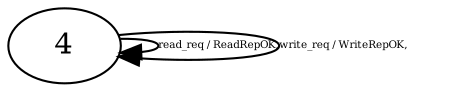digraph "Automata" { 
	 "4" [shape=ellipse,style=filled,fillcolor=white,URL="4"];
	 "4"->"4" [fontsize=5,label="read_req / ReadRepOK,",URL="t67"];
	 "4"->"4" [fontsize=5,label="write_req / WriteRepOK,",URL="t68"];
}
